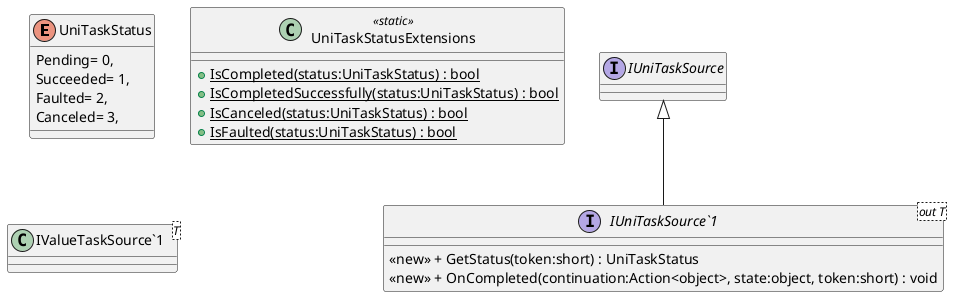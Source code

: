 @startuml
enum UniTaskStatus {
    Pending= 0,
    Succeeded= 1,
    Faulted= 2,
    Canceled= 3,
}
interface IUniTaskSource {
}
interface "IUniTaskSource`1"<out T> {
    <<new>> + GetStatus(token:short) : UniTaskStatus
    <<new>> + OnCompleted(continuation:Action<object>, state:object, token:short) : void
}
class UniTaskStatusExtensions <<static>> {
    + {static} IsCompleted(status:UniTaskStatus) : bool
    + {static} IsCompletedSuccessfully(status:UniTaskStatus) : bool
    + {static} IsCanceled(status:UniTaskStatus) : bool
    + {static} IsFaulted(status:UniTaskStatus) : bool
}
class "IValueTaskSource`1"<T> {
}
IUniTaskSource <|-- "IUniTaskSource`1"
@enduml
